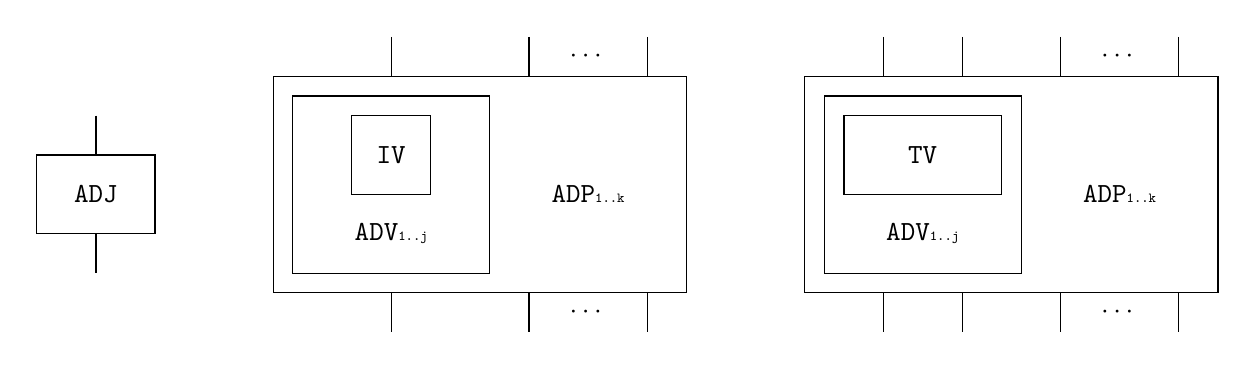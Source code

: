 \begin{tikzpicture}
	\begin{pgfonlayer}{nodelayer}
		\node [style=none] (0) at (-2, 0.5) {\texttt{IV}};
		\node [style=none] (9) at (-2, -0.5) {${\texttt{ADV}}\tiny{\texttt{1..j}}$};
		\node [style=none] (24) at (0.5, 0) {${\texttt{ADP}}\tiny{\texttt{1..k}}$};
		\node [style=none] (25) at (-2.5, 1) {};
		\node [style=none] (26) at (-1.5, 1) {};
		\node [style=none] (27) at (-2.5, 0) {};
		\node [style=none] (28) at (-1.5, 0) {};
		\node [style=none] (29) at (-3.25, 1.25) {};
		\node [style=none] (30) at (-0.75, 1.25) {};
		\node [style=none] (31) at (-3.25, -1) {};
		\node [style=none] (32) at (-0.75, -1) {};
		\node [style=none] (33) at (-3.5, 1.5) {};
		\node [style=none] (34) at (-3.5, -1.25) {};
		\node [style=none] (35) at (1.75, -1.25) {};
		\node [style=none] (36) at (1.75, 1.5) {};
		\node [style=none] (37) at (-2, 1.5) {};
		\node [style=none] (38) at (-2, -1.25) {};
		\node [style=none] (39) at (-2, -1.75) {};
		\node [style=none] (40) at (-2, 2) {};
		\node [style=none] (41) at (-0.25, 1.5) {};
		\node [style=none] (42) at (1.25, 1.5) {};
		\node [style=none] (43) at (-0.25, 2) {};
		\node [style=none] (44) at (1.25, 2) {};
		\node [style=none] (45) at (-0.25, -1.25) {};
		\node [style=none] (46) at (1.25, -1.25) {};
		\node [style=none] (47) at (-0.25, -1.75) {};
		\node [style=none] (48) at (1.25, -1.75) {};
		\node [style=none] (49) at (0.5, -1.5) {$\cdots$};
		\node [style=none] (50) at (0.5, 1.75) {$\cdots$};
		\node [style=none] (51) at (4.75, 0.5) {\texttt{TV}};
		\node [style=none] (52) at (4.75, -0.5) {${\texttt{ADV}}\tiny{\texttt{1..j}}$};
		\node [style=none] (53) at (7.25, 0) {${\texttt{ADP}}\tiny{\texttt{1..k}}$};
		\node [style=none] (54) at (3.75, 1) {};
		\node [style=none] (55) at (5.75, 1) {};
		\node [style=none] (56) at (3.75, 0) {};
		\node [style=none] (57) at (5.75, 0) {};
		\node [style=none] (58) at (3.5, 1.25) {};
		\node [style=none] (59) at (6, 1.25) {};
		\node [style=none] (60) at (3.5, -1) {};
		\node [style=none] (61) at (6, -1) {};
		\node [style=none] (62) at (3.25, 1.5) {};
		\node [style=none] (63) at (3.25, -1.25) {};
		\node [style=none] (64) at (8.5, -1.25) {};
		\node [style=none] (65) at (8.5, 1.5) {};
		\node [style=none] (66) at (4.25, 1.5) {};
		\node [style=none] (67) at (4.25, -1.25) {};
		\node [style=none] (68) at (4.25, -1.75) {};
		\node [style=none] (69) at (4.25, 2) {};
		\node [style=none] (70) at (6.5, 1.5) {};
		\node [style=none] (71) at (8, 1.5) {};
		\node [style=none] (72) at (6.5, 2) {};
		\node [style=none] (73) at (8, 2) {};
		\node [style=none] (74) at (6.5, -1.25) {};
		\node [style=none] (75) at (8, -1.25) {};
		\node [style=none] (76) at (6.5, -1.75) {};
		\node [style=none] (77) at (8, -1.75) {};
		\node [style=none] (78) at (7.25, -1.5) {$\cdots$};
		\node [style=none] (79) at (7.25, 1.75) {$\cdots$};
		\node [style=none] (80) at (5.25, 1.5) {};
		\node [style=none] (81) at (5.25, 2) {};
		\node [style=none] (82) at (5.25, -1.25) {};
		\node [style=none] (83) at (5.25, -1.75) {};
		\node [style=none] (84) at (-5.75, 0) {\texttt{ADJ}};
		\node [style=none] (85) at (-6.5, 0.5) {};
		\node [style=none] (86) at (-5, 0.5) {};
		\node [style=none] (87) at (-6.5, -0.5) {};
		\node [style=none] (88) at (-5, -0.5) {};
		\node [style=none] (89) at (-5.75, 0.5) {};
		\node [style=none] (90) at (-5.75, -0.5) {};
		\node [style=none] (91) at (-5.75, -1) {};
		\node [style=none] (92) at (-5.75, 1) {};
	\end{pgfonlayer}
	\begin{pgfonlayer}{edgelayer}
		\draw (25.center)
			 to (26.center)
			 to (28.center)
			 to (27.center)
			 to cycle;
		\draw (31.center)
			 to (29.center)
			 to (30.center)
			 to (32.center)
			 to cycle;
		\draw (33.center)
			 to (36.center)
			 to (35.center)
			 to (34.center)
			 to cycle;
		\draw (38.center) to (39.center);
		\draw (40.center) to (37.center);
		\draw (43.center) to (41.center);
		\draw (44.center) to (42.center);
		\draw (45.center) to (47.center);
		\draw (46.center) to (48.center);
		\draw (54.center)
			 to (55.center)
			 to (57.center)
			 to (56.center)
			 to cycle;
		\draw (60.center)
			 to (58.center)
			 to (59.center)
			 to (61.center)
			 to cycle;
		\draw (62.center)
			 to (65.center)
			 to (64.center)
			 to (63.center)
			 to cycle;
		\draw (67.center) to (68.center);
		\draw (69.center) to (66.center);
		\draw (72.center) to (70.center);
		\draw (73.center) to (71.center);
		\draw (74.center) to (76.center);
		\draw (75.center) to (77.center);
		\draw (82.center) to (83.center);
		\draw (81.center) to (80.center);
		\draw (88.center)
			 to (87.center)
			 to (85.center)
			 to (86.center)
			 to cycle;
		\draw (92.center) to (89.center);
		\draw (90.center) to (91.center);
	\end{pgfonlayer}
\end{tikzpicture}
